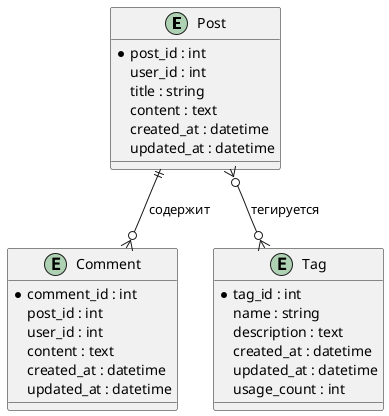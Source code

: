 @startuml "Posts and Comments Service ER Diagram"
' Таблица постов (6 атрибутов)
entity "Post" as P {
  *post_id : int
  user_id : int
  title : string
  content : text
  created_at : datetime
  updated_at : datetime
}

' Таблица комментариев (6 атрибутов)
entity "Comment" as C {
  *comment_id : int
  post_id : int
  user_id : int
  content : text
  created_at : datetime
  updated_at : datetime
}

' Таблица тегов (6 атрибутов)
entity "Tag" as T {
  *tag_id : int
  name : string
  description : text
  created_at : datetime
  updated_at : datetime
  usage_count : int
}

' Связи:
' Один пост может иметь множество комментариев
P ||--o{ C : "содержит"
' Отношение многие-ко-многим между постами и тегами:
' Для этой связи обычно создаётся дополнительная таблица, однако здесь Tag выступает как сущность,
' а связь может быть реализована через join-таблицу, которую опускаем для простоты.
P }o--o{ T : "тегируется"
@enduml